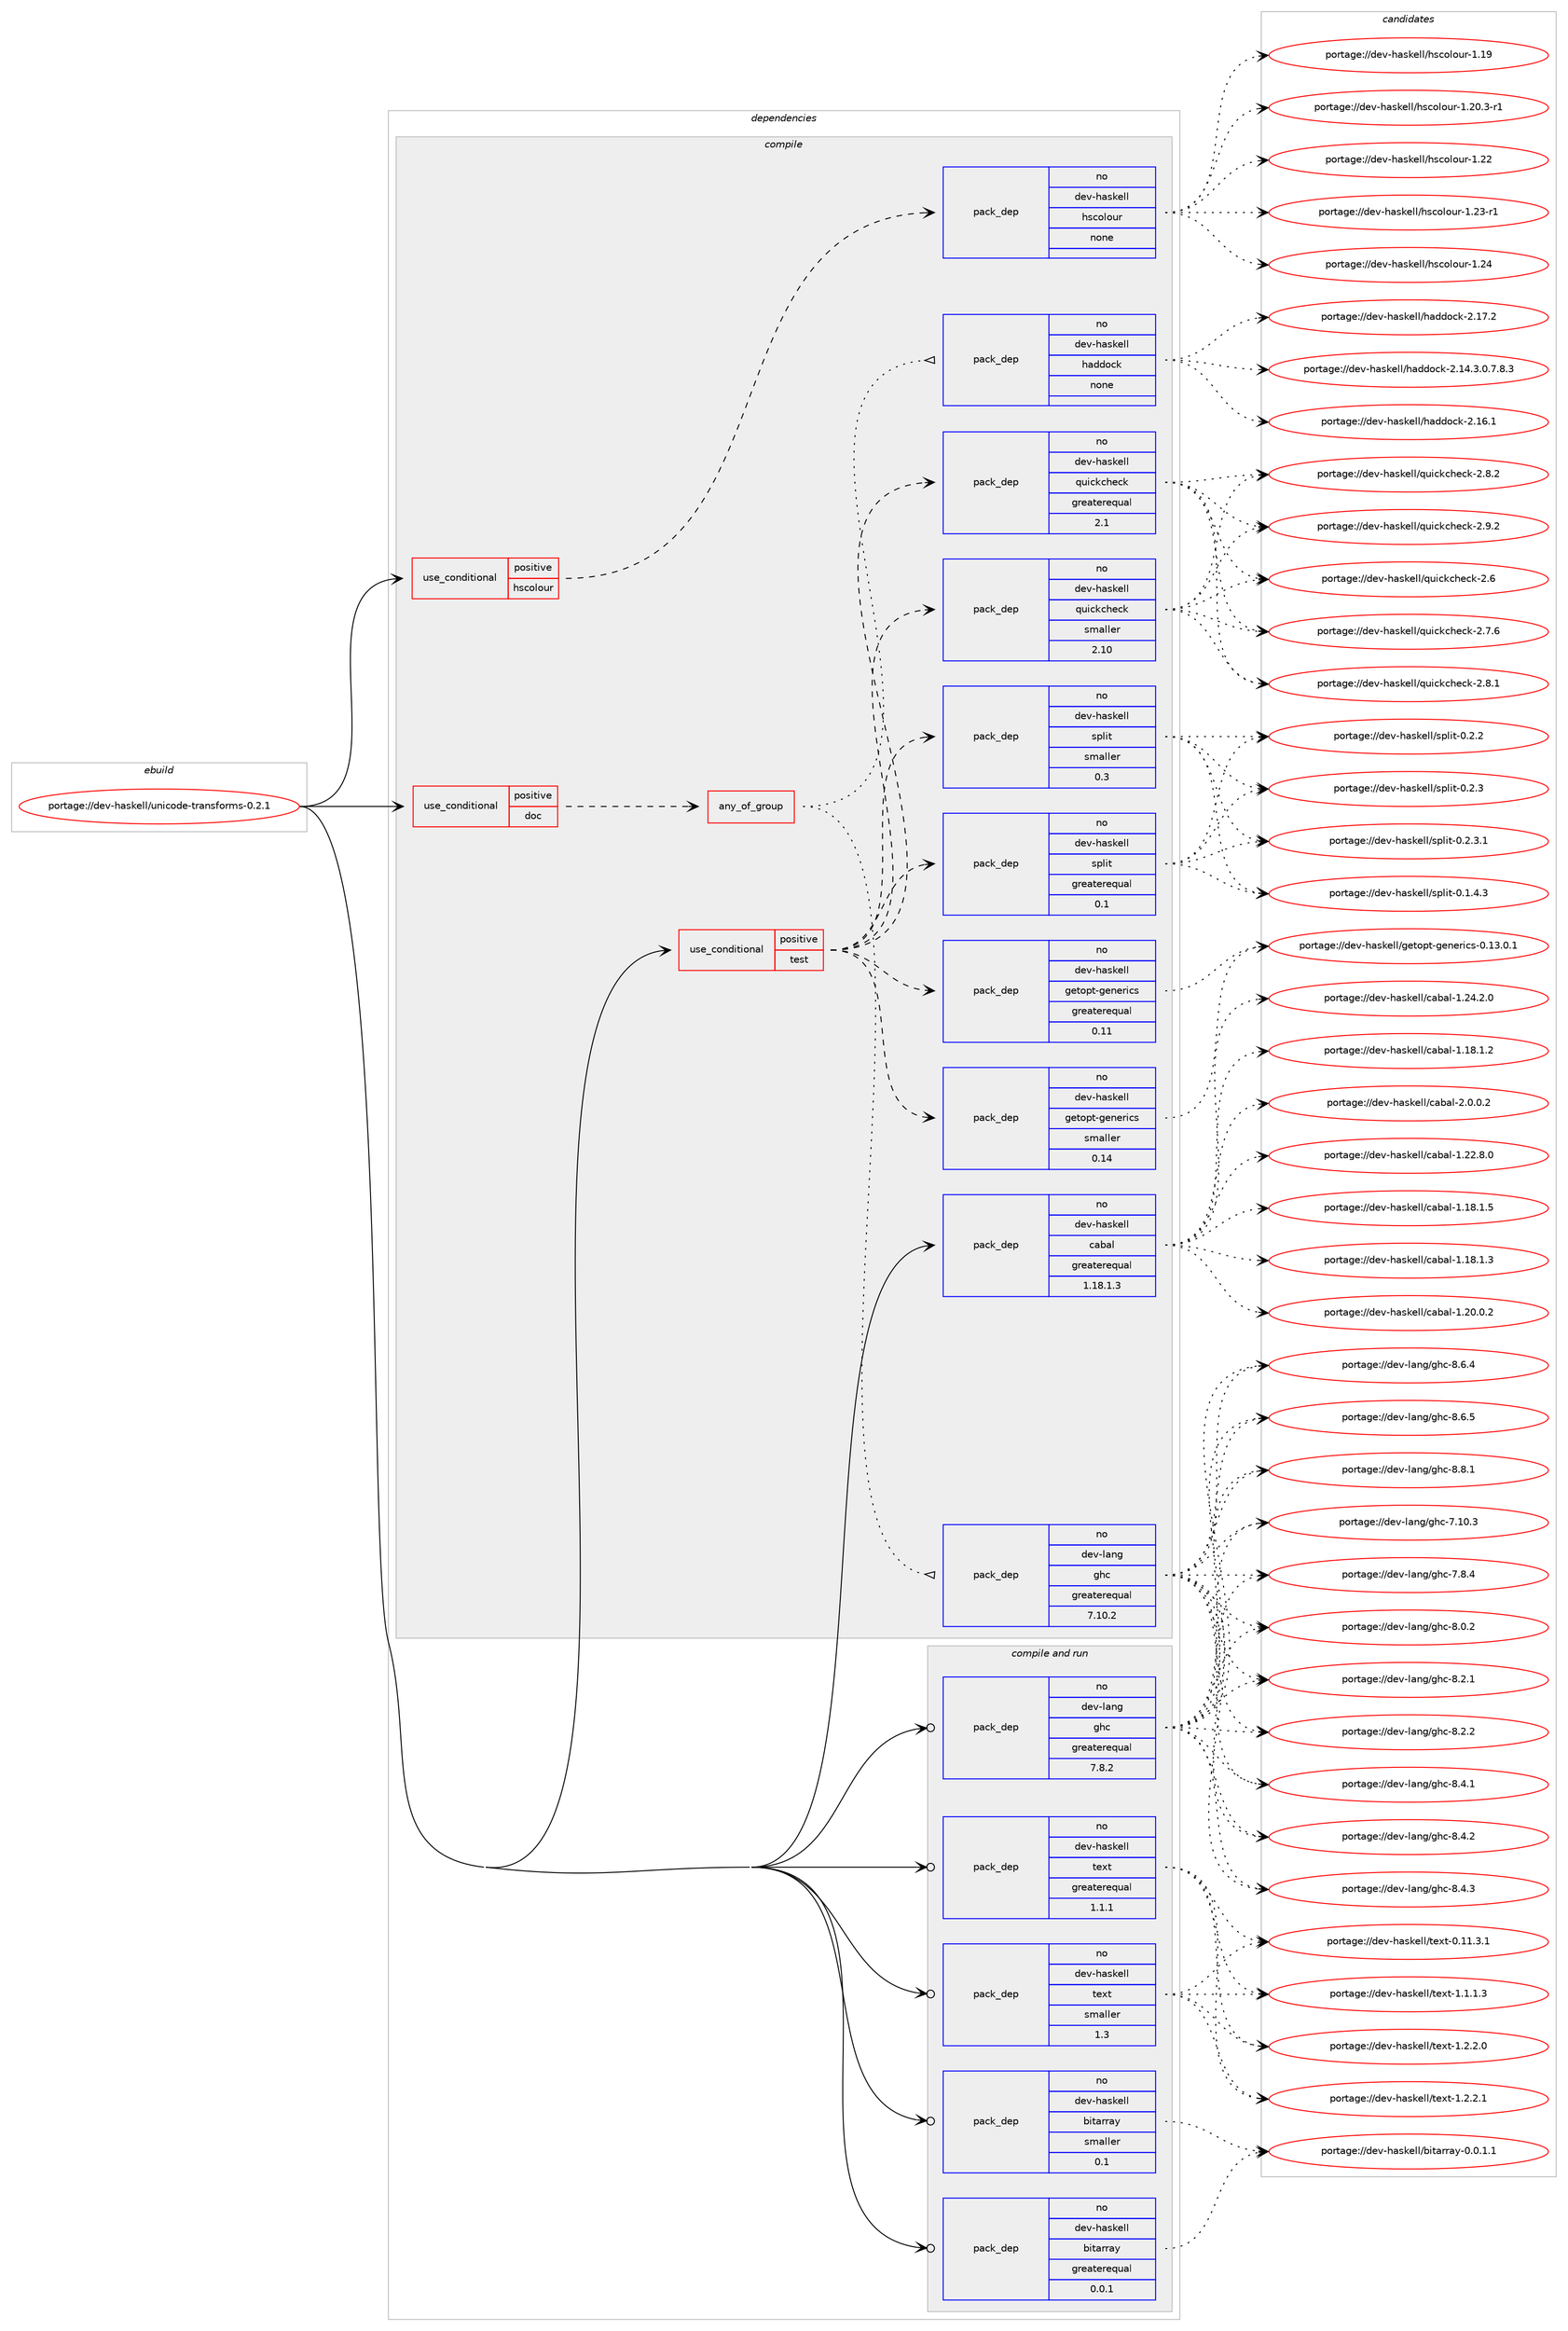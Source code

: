 digraph prolog {

# *************
# Graph options
# *************

newrank=true;
concentrate=true;
compound=true;
graph [rankdir=LR,fontname=Helvetica,fontsize=10,ranksep=1.5];#, ranksep=2.5, nodesep=0.2];
edge  [arrowhead=vee];
node  [fontname=Helvetica,fontsize=10];

# **********
# The ebuild
# **********

subgraph cluster_leftcol {
color=gray;
rank=same;
label=<<i>ebuild</i>>;
id [label="portage://dev-haskell/unicode-transforms-0.2.1", color=red, width=4, href="../dev-haskell/unicode-transforms-0.2.1.svg"];
}

# ****************
# The dependencies
# ****************

subgraph cluster_midcol {
color=gray;
label=<<i>dependencies</i>>;
subgraph cluster_compile {
fillcolor="#eeeeee";
style=filled;
label=<<i>compile</i>>;
subgraph cond17435 {
dependency81827 [label=<<TABLE BORDER="0" CELLBORDER="1" CELLSPACING="0" CELLPADDING="4"><TR><TD ROWSPAN="3" CELLPADDING="10">use_conditional</TD></TR><TR><TD>positive</TD></TR><TR><TD>doc</TD></TR></TABLE>>, shape=none, color=red];
subgraph any2485 {
dependency81828 [label=<<TABLE BORDER="0" CELLBORDER="1" CELLSPACING="0" CELLPADDING="4"><TR><TD CELLPADDING="10">any_of_group</TD></TR></TABLE>>, shape=none, color=red];subgraph pack61848 {
dependency81829 [label=<<TABLE BORDER="0" CELLBORDER="1" CELLSPACING="0" CELLPADDING="4" WIDTH="220"><TR><TD ROWSPAN="6" CELLPADDING="30">pack_dep</TD></TR><TR><TD WIDTH="110">no</TD></TR><TR><TD>dev-haskell</TD></TR><TR><TD>haddock</TD></TR><TR><TD>none</TD></TR><TR><TD></TD></TR></TABLE>>, shape=none, color=blue];
}
dependency81828:e -> dependency81829:w [weight=20,style="dotted",arrowhead="oinv"];
subgraph pack61849 {
dependency81830 [label=<<TABLE BORDER="0" CELLBORDER="1" CELLSPACING="0" CELLPADDING="4" WIDTH="220"><TR><TD ROWSPAN="6" CELLPADDING="30">pack_dep</TD></TR><TR><TD WIDTH="110">no</TD></TR><TR><TD>dev-lang</TD></TR><TR><TD>ghc</TD></TR><TR><TD>greaterequal</TD></TR><TR><TD>7.10.2</TD></TR></TABLE>>, shape=none, color=blue];
}
dependency81828:e -> dependency81830:w [weight=20,style="dotted",arrowhead="oinv"];
}
dependency81827:e -> dependency81828:w [weight=20,style="dashed",arrowhead="vee"];
}
id:e -> dependency81827:w [weight=20,style="solid",arrowhead="vee"];
subgraph cond17436 {
dependency81831 [label=<<TABLE BORDER="0" CELLBORDER="1" CELLSPACING="0" CELLPADDING="4"><TR><TD ROWSPAN="3" CELLPADDING="10">use_conditional</TD></TR><TR><TD>positive</TD></TR><TR><TD>hscolour</TD></TR></TABLE>>, shape=none, color=red];
subgraph pack61850 {
dependency81832 [label=<<TABLE BORDER="0" CELLBORDER="1" CELLSPACING="0" CELLPADDING="4" WIDTH="220"><TR><TD ROWSPAN="6" CELLPADDING="30">pack_dep</TD></TR><TR><TD WIDTH="110">no</TD></TR><TR><TD>dev-haskell</TD></TR><TR><TD>hscolour</TD></TR><TR><TD>none</TD></TR><TR><TD></TD></TR></TABLE>>, shape=none, color=blue];
}
dependency81831:e -> dependency81832:w [weight=20,style="dashed",arrowhead="vee"];
}
id:e -> dependency81831:w [weight=20,style="solid",arrowhead="vee"];
subgraph cond17437 {
dependency81833 [label=<<TABLE BORDER="0" CELLBORDER="1" CELLSPACING="0" CELLPADDING="4"><TR><TD ROWSPAN="3" CELLPADDING="10">use_conditional</TD></TR><TR><TD>positive</TD></TR><TR><TD>test</TD></TR></TABLE>>, shape=none, color=red];
subgraph pack61851 {
dependency81834 [label=<<TABLE BORDER="0" CELLBORDER="1" CELLSPACING="0" CELLPADDING="4" WIDTH="220"><TR><TD ROWSPAN="6" CELLPADDING="30">pack_dep</TD></TR><TR><TD WIDTH="110">no</TD></TR><TR><TD>dev-haskell</TD></TR><TR><TD>getopt-generics</TD></TR><TR><TD>greaterequal</TD></TR><TR><TD>0.11</TD></TR></TABLE>>, shape=none, color=blue];
}
dependency81833:e -> dependency81834:w [weight=20,style="dashed",arrowhead="vee"];
subgraph pack61852 {
dependency81835 [label=<<TABLE BORDER="0" CELLBORDER="1" CELLSPACING="0" CELLPADDING="4" WIDTH="220"><TR><TD ROWSPAN="6" CELLPADDING="30">pack_dep</TD></TR><TR><TD WIDTH="110">no</TD></TR><TR><TD>dev-haskell</TD></TR><TR><TD>getopt-generics</TD></TR><TR><TD>smaller</TD></TR><TR><TD>0.14</TD></TR></TABLE>>, shape=none, color=blue];
}
dependency81833:e -> dependency81835:w [weight=20,style="dashed",arrowhead="vee"];
subgraph pack61853 {
dependency81836 [label=<<TABLE BORDER="0" CELLBORDER="1" CELLSPACING="0" CELLPADDING="4" WIDTH="220"><TR><TD ROWSPAN="6" CELLPADDING="30">pack_dep</TD></TR><TR><TD WIDTH="110">no</TD></TR><TR><TD>dev-haskell</TD></TR><TR><TD>quickcheck</TD></TR><TR><TD>greaterequal</TD></TR><TR><TD>2.1</TD></TR></TABLE>>, shape=none, color=blue];
}
dependency81833:e -> dependency81836:w [weight=20,style="dashed",arrowhead="vee"];
subgraph pack61854 {
dependency81837 [label=<<TABLE BORDER="0" CELLBORDER="1" CELLSPACING="0" CELLPADDING="4" WIDTH="220"><TR><TD ROWSPAN="6" CELLPADDING="30">pack_dep</TD></TR><TR><TD WIDTH="110">no</TD></TR><TR><TD>dev-haskell</TD></TR><TR><TD>quickcheck</TD></TR><TR><TD>smaller</TD></TR><TR><TD>2.10</TD></TR></TABLE>>, shape=none, color=blue];
}
dependency81833:e -> dependency81837:w [weight=20,style="dashed",arrowhead="vee"];
subgraph pack61855 {
dependency81838 [label=<<TABLE BORDER="0" CELLBORDER="1" CELLSPACING="0" CELLPADDING="4" WIDTH="220"><TR><TD ROWSPAN="6" CELLPADDING="30">pack_dep</TD></TR><TR><TD WIDTH="110">no</TD></TR><TR><TD>dev-haskell</TD></TR><TR><TD>split</TD></TR><TR><TD>greaterequal</TD></TR><TR><TD>0.1</TD></TR></TABLE>>, shape=none, color=blue];
}
dependency81833:e -> dependency81838:w [weight=20,style="dashed",arrowhead="vee"];
subgraph pack61856 {
dependency81839 [label=<<TABLE BORDER="0" CELLBORDER="1" CELLSPACING="0" CELLPADDING="4" WIDTH="220"><TR><TD ROWSPAN="6" CELLPADDING="30">pack_dep</TD></TR><TR><TD WIDTH="110">no</TD></TR><TR><TD>dev-haskell</TD></TR><TR><TD>split</TD></TR><TR><TD>smaller</TD></TR><TR><TD>0.3</TD></TR></TABLE>>, shape=none, color=blue];
}
dependency81833:e -> dependency81839:w [weight=20,style="dashed",arrowhead="vee"];
}
id:e -> dependency81833:w [weight=20,style="solid",arrowhead="vee"];
subgraph pack61857 {
dependency81840 [label=<<TABLE BORDER="0" CELLBORDER="1" CELLSPACING="0" CELLPADDING="4" WIDTH="220"><TR><TD ROWSPAN="6" CELLPADDING="30">pack_dep</TD></TR><TR><TD WIDTH="110">no</TD></TR><TR><TD>dev-haskell</TD></TR><TR><TD>cabal</TD></TR><TR><TD>greaterequal</TD></TR><TR><TD>1.18.1.3</TD></TR></TABLE>>, shape=none, color=blue];
}
id:e -> dependency81840:w [weight=20,style="solid",arrowhead="vee"];
}
subgraph cluster_compileandrun {
fillcolor="#eeeeee";
style=filled;
label=<<i>compile and run</i>>;
subgraph pack61858 {
dependency81841 [label=<<TABLE BORDER="0" CELLBORDER="1" CELLSPACING="0" CELLPADDING="4" WIDTH="220"><TR><TD ROWSPAN="6" CELLPADDING="30">pack_dep</TD></TR><TR><TD WIDTH="110">no</TD></TR><TR><TD>dev-haskell</TD></TR><TR><TD>bitarray</TD></TR><TR><TD>greaterequal</TD></TR><TR><TD>0.0.1</TD></TR></TABLE>>, shape=none, color=blue];
}
id:e -> dependency81841:w [weight=20,style="solid",arrowhead="odotvee"];
subgraph pack61859 {
dependency81842 [label=<<TABLE BORDER="0" CELLBORDER="1" CELLSPACING="0" CELLPADDING="4" WIDTH="220"><TR><TD ROWSPAN="6" CELLPADDING="30">pack_dep</TD></TR><TR><TD WIDTH="110">no</TD></TR><TR><TD>dev-haskell</TD></TR><TR><TD>bitarray</TD></TR><TR><TD>smaller</TD></TR><TR><TD>0.1</TD></TR></TABLE>>, shape=none, color=blue];
}
id:e -> dependency81842:w [weight=20,style="solid",arrowhead="odotvee"];
subgraph pack61860 {
dependency81843 [label=<<TABLE BORDER="0" CELLBORDER="1" CELLSPACING="0" CELLPADDING="4" WIDTH="220"><TR><TD ROWSPAN="6" CELLPADDING="30">pack_dep</TD></TR><TR><TD WIDTH="110">no</TD></TR><TR><TD>dev-haskell</TD></TR><TR><TD>text</TD></TR><TR><TD>greaterequal</TD></TR><TR><TD>1.1.1</TD></TR></TABLE>>, shape=none, color=blue];
}
id:e -> dependency81843:w [weight=20,style="solid",arrowhead="odotvee"];
subgraph pack61861 {
dependency81844 [label=<<TABLE BORDER="0" CELLBORDER="1" CELLSPACING="0" CELLPADDING="4" WIDTH="220"><TR><TD ROWSPAN="6" CELLPADDING="30">pack_dep</TD></TR><TR><TD WIDTH="110">no</TD></TR><TR><TD>dev-haskell</TD></TR><TR><TD>text</TD></TR><TR><TD>smaller</TD></TR><TR><TD>1.3</TD></TR></TABLE>>, shape=none, color=blue];
}
id:e -> dependency81844:w [weight=20,style="solid",arrowhead="odotvee"];
subgraph pack61862 {
dependency81845 [label=<<TABLE BORDER="0" CELLBORDER="1" CELLSPACING="0" CELLPADDING="4" WIDTH="220"><TR><TD ROWSPAN="6" CELLPADDING="30">pack_dep</TD></TR><TR><TD WIDTH="110">no</TD></TR><TR><TD>dev-lang</TD></TR><TR><TD>ghc</TD></TR><TR><TD>greaterequal</TD></TR><TR><TD>7.8.2</TD></TR></TABLE>>, shape=none, color=blue];
}
id:e -> dependency81845:w [weight=20,style="solid",arrowhead="odotvee"];
}
subgraph cluster_run {
fillcolor="#eeeeee";
style=filled;
label=<<i>run</i>>;
}
}

# **************
# The candidates
# **************

subgraph cluster_choices {
rank=same;
color=gray;
label=<<i>candidates</i>>;

subgraph choice61848 {
color=black;
nodesep=1;
choiceportage1001011184510497115107101108108471049710010011199107455046495246514648465546564651 [label="portage://dev-haskell/haddock-2.14.3.0.7.8.3", color=red, width=4,href="../dev-haskell/haddock-2.14.3.0.7.8.3.svg"];
choiceportage100101118451049711510710110810847104971001001119910745504649544649 [label="portage://dev-haskell/haddock-2.16.1", color=red, width=4,href="../dev-haskell/haddock-2.16.1.svg"];
choiceportage100101118451049711510710110810847104971001001119910745504649554650 [label="portage://dev-haskell/haddock-2.17.2", color=red, width=4,href="../dev-haskell/haddock-2.17.2.svg"];
dependency81829:e -> choiceportage1001011184510497115107101108108471049710010011199107455046495246514648465546564651:w [style=dotted,weight="100"];
dependency81829:e -> choiceportage100101118451049711510710110810847104971001001119910745504649544649:w [style=dotted,weight="100"];
dependency81829:e -> choiceportage100101118451049711510710110810847104971001001119910745504649554650:w [style=dotted,weight="100"];
}
subgraph choice61849 {
color=black;
nodesep=1;
choiceportage1001011184510897110103471031049945554649484651 [label="portage://dev-lang/ghc-7.10.3", color=red, width=4,href="../dev-lang/ghc-7.10.3.svg"];
choiceportage10010111845108971101034710310499455546564652 [label="portage://dev-lang/ghc-7.8.4", color=red, width=4,href="../dev-lang/ghc-7.8.4.svg"];
choiceportage10010111845108971101034710310499455646484650 [label="portage://dev-lang/ghc-8.0.2", color=red, width=4,href="../dev-lang/ghc-8.0.2.svg"];
choiceportage10010111845108971101034710310499455646504649 [label="portage://dev-lang/ghc-8.2.1", color=red, width=4,href="../dev-lang/ghc-8.2.1.svg"];
choiceportage10010111845108971101034710310499455646504650 [label="portage://dev-lang/ghc-8.2.2", color=red, width=4,href="../dev-lang/ghc-8.2.2.svg"];
choiceportage10010111845108971101034710310499455646524649 [label="portage://dev-lang/ghc-8.4.1", color=red, width=4,href="../dev-lang/ghc-8.4.1.svg"];
choiceportage10010111845108971101034710310499455646524650 [label="portage://dev-lang/ghc-8.4.2", color=red, width=4,href="../dev-lang/ghc-8.4.2.svg"];
choiceportage10010111845108971101034710310499455646524651 [label="portage://dev-lang/ghc-8.4.3", color=red, width=4,href="../dev-lang/ghc-8.4.3.svg"];
choiceportage10010111845108971101034710310499455646544652 [label="portage://dev-lang/ghc-8.6.4", color=red, width=4,href="../dev-lang/ghc-8.6.4.svg"];
choiceportage10010111845108971101034710310499455646544653 [label="portage://dev-lang/ghc-8.6.5", color=red, width=4,href="../dev-lang/ghc-8.6.5.svg"];
choiceportage10010111845108971101034710310499455646564649 [label="portage://dev-lang/ghc-8.8.1", color=red, width=4,href="../dev-lang/ghc-8.8.1.svg"];
dependency81830:e -> choiceportage1001011184510897110103471031049945554649484651:w [style=dotted,weight="100"];
dependency81830:e -> choiceportage10010111845108971101034710310499455546564652:w [style=dotted,weight="100"];
dependency81830:e -> choiceportage10010111845108971101034710310499455646484650:w [style=dotted,weight="100"];
dependency81830:e -> choiceportage10010111845108971101034710310499455646504649:w [style=dotted,weight="100"];
dependency81830:e -> choiceportage10010111845108971101034710310499455646504650:w [style=dotted,weight="100"];
dependency81830:e -> choiceportage10010111845108971101034710310499455646524649:w [style=dotted,weight="100"];
dependency81830:e -> choiceportage10010111845108971101034710310499455646524650:w [style=dotted,weight="100"];
dependency81830:e -> choiceportage10010111845108971101034710310499455646524651:w [style=dotted,weight="100"];
dependency81830:e -> choiceportage10010111845108971101034710310499455646544652:w [style=dotted,weight="100"];
dependency81830:e -> choiceportage10010111845108971101034710310499455646544653:w [style=dotted,weight="100"];
dependency81830:e -> choiceportage10010111845108971101034710310499455646564649:w [style=dotted,weight="100"];
}
subgraph choice61850 {
color=black;
nodesep=1;
choiceportage100101118451049711510710110810847104115991111081111171144549464957 [label="portage://dev-haskell/hscolour-1.19", color=red, width=4,href="../dev-haskell/hscolour-1.19.svg"];
choiceportage10010111845104971151071011081084710411599111108111117114454946504846514511449 [label="portage://dev-haskell/hscolour-1.20.3-r1", color=red, width=4,href="../dev-haskell/hscolour-1.20.3-r1.svg"];
choiceportage100101118451049711510710110810847104115991111081111171144549465050 [label="portage://dev-haskell/hscolour-1.22", color=red, width=4,href="../dev-haskell/hscolour-1.22.svg"];
choiceportage1001011184510497115107101108108471041159911110811111711445494650514511449 [label="portage://dev-haskell/hscolour-1.23-r1", color=red, width=4,href="../dev-haskell/hscolour-1.23-r1.svg"];
choiceportage100101118451049711510710110810847104115991111081111171144549465052 [label="portage://dev-haskell/hscolour-1.24", color=red, width=4,href="../dev-haskell/hscolour-1.24.svg"];
dependency81832:e -> choiceportage100101118451049711510710110810847104115991111081111171144549464957:w [style=dotted,weight="100"];
dependency81832:e -> choiceportage10010111845104971151071011081084710411599111108111117114454946504846514511449:w [style=dotted,weight="100"];
dependency81832:e -> choiceportage100101118451049711510710110810847104115991111081111171144549465050:w [style=dotted,weight="100"];
dependency81832:e -> choiceportage1001011184510497115107101108108471041159911110811111711445494650514511449:w [style=dotted,weight="100"];
dependency81832:e -> choiceportage100101118451049711510710110810847104115991111081111171144549465052:w [style=dotted,weight="100"];
}
subgraph choice61851 {
color=black;
nodesep=1;
choiceportage1001011184510497115107101108108471031011161111121164510310111010111410599115454846495146484649 [label="portage://dev-haskell/getopt-generics-0.13.0.1", color=red, width=4,href="../dev-haskell/getopt-generics-0.13.0.1.svg"];
dependency81834:e -> choiceportage1001011184510497115107101108108471031011161111121164510310111010111410599115454846495146484649:w [style=dotted,weight="100"];
}
subgraph choice61852 {
color=black;
nodesep=1;
choiceportage1001011184510497115107101108108471031011161111121164510310111010111410599115454846495146484649 [label="portage://dev-haskell/getopt-generics-0.13.0.1", color=red, width=4,href="../dev-haskell/getopt-generics-0.13.0.1.svg"];
dependency81835:e -> choiceportage1001011184510497115107101108108471031011161111121164510310111010111410599115454846495146484649:w [style=dotted,weight="100"];
}
subgraph choice61853 {
color=black;
nodesep=1;
choiceportage10010111845104971151071011081084711311710599107991041019910745504654 [label="portage://dev-haskell/quickcheck-2.6", color=red, width=4,href="../dev-haskell/quickcheck-2.6.svg"];
choiceportage100101118451049711510710110810847113117105991079910410199107455046554654 [label="portage://dev-haskell/quickcheck-2.7.6", color=red, width=4,href="../dev-haskell/quickcheck-2.7.6.svg"];
choiceportage100101118451049711510710110810847113117105991079910410199107455046564649 [label="portage://dev-haskell/quickcheck-2.8.1", color=red, width=4,href="../dev-haskell/quickcheck-2.8.1.svg"];
choiceportage100101118451049711510710110810847113117105991079910410199107455046564650 [label="portage://dev-haskell/quickcheck-2.8.2", color=red, width=4,href="../dev-haskell/quickcheck-2.8.2.svg"];
choiceportage100101118451049711510710110810847113117105991079910410199107455046574650 [label="portage://dev-haskell/quickcheck-2.9.2", color=red, width=4,href="../dev-haskell/quickcheck-2.9.2.svg"];
dependency81836:e -> choiceportage10010111845104971151071011081084711311710599107991041019910745504654:w [style=dotted,weight="100"];
dependency81836:e -> choiceportage100101118451049711510710110810847113117105991079910410199107455046554654:w [style=dotted,weight="100"];
dependency81836:e -> choiceportage100101118451049711510710110810847113117105991079910410199107455046564649:w [style=dotted,weight="100"];
dependency81836:e -> choiceportage100101118451049711510710110810847113117105991079910410199107455046564650:w [style=dotted,weight="100"];
dependency81836:e -> choiceportage100101118451049711510710110810847113117105991079910410199107455046574650:w [style=dotted,weight="100"];
}
subgraph choice61854 {
color=black;
nodesep=1;
choiceportage10010111845104971151071011081084711311710599107991041019910745504654 [label="portage://dev-haskell/quickcheck-2.6", color=red, width=4,href="../dev-haskell/quickcheck-2.6.svg"];
choiceportage100101118451049711510710110810847113117105991079910410199107455046554654 [label="portage://dev-haskell/quickcheck-2.7.6", color=red, width=4,href="../dev-haskell/quickcheck-2.7.6.svg"];
choiceportage100101118451049711510710110810847113117105991079910410199107455046564649 [label="portage://dev-haskell/quickcheck-2.8.1", color=red, width=4,href="../dev-haskell/quickcheck-2.8.1.svg"];
choiceportage100101118451049711510710110810847113117105991079910410199107455046564650 [label="portage://dev-haskell/quickcheck-2.8.2", color=red, width=4,href="../dev-haskell/quickcheck-2.8.2.svg"];
choiceportage100101118451049711510710110810847113117105991079910410199107455046574650 [label="portage://dev-haskell/quickcheck-2.9.2", color=red, width=4,href="../dev-haskell/quickcheck-2.9.2.svg"];
dependency81837:e -> choiceportage10010111845104971151071011081084711311710599107991041019910745504654:w [style=dotted,weight="100"];
dependency81837:e -> choiceportage100101118451049711510710110810847113117105991079910410199107455046554654:w [style=dotted,weight="100"];
dependency81837:e -> choiceportage100101118451049711510710110810847113117105991079910410199107455046564649:w [style=dotted,weight="100"];
dependency81837:e -> choiceportage100101118451049711510710110810847113117105991079910410199107455046564650:w [style=dotted,weight="100"];
dependency81837:e -> choiceportage100101118451049711510710110810847113117105991079910410199107455046574650:w [style=dotted,weight="100"];
}
subgraph choice61855 {
color=black;
nodesep=1;
choiceportage1001011184510497115107101108108471151121081051164548464946524651 [label="portage://dev-haskell/split-0.1.4.3", color=red, width=4,href="../dev-haskell/split-0.1.4.3.svg"];
choiceportage100101118451049711510710110810847115112108105116454846504650 [label="portage://dev-haskell/split-0.2.2", color=red, width=4,href="../dev-haskell/split-0.2.2.svg"];
choiceportage100101118451049711510710110810847115112108105116454846504651 [label="portage://dev-haskell/split-0.2.3", color=red, width=4,href="../dev-haskell/split-0.2.3.svg"];
choiceportage1001011184510497115107101108108471151121081051164548465046514649 [label="portage://dev-haskell/split-0.2.3.1", color=red, width=4,href="../dev-haskell/split-0.2.3.1.svg"];
dependency81838:e -> choiceportage1001011184510497115107101108108471151121081051164548464946524651:w [style=dotted,weight="100"];
dependency81838:e -> choiceportage100101118451049711510710110810847115112108105116454846504650:w [style=dotted,weight="100"];
dependency81838:e -> choiceportage100101118451049711510710110810847115112108105116454846504651:w [style=dotted,weight="100"];
dependency81838:e -> choiceportage1001011184510497115107101108108471151121081051164548465046514649:w [style=dotted,weight="100"];
}
subgraph choice61856 {
color=black;
nodesep=1;
choiceportage1001011184510497115107101108108471151121081051164548464946524651 [label="portage://dev-haskell/split-0.1.4.3", color=red, width=4,href="../dev-haskell/split-0.1.4.3.svg"];
choiceportage100101118451049711510710110810847115112108105116454846504650 [label="portage://dev-haskell/split-0.2.2", color=red, width=4,href="../dev-haskell/split-0.2.2.svg"];
choiceportage100101118451049711510710110810847115112108105116454846504651 [label="portage://dev-haskell/split-0.2.3", color=red, width=4,href="../dev-haskell/split-0.2.3.svg"];
choiceportage1001011184510497115107101108108471151121081051164548465046514649 [label="portage://dev-haskell/split-0.2.3.1", color=red, width=4,href="../dev-haskell/split-0.2.3.1.svg"];
dependency81839:e -> choiceportage1001011184510497115107101108108471151121081051164548464946524651:w [style=dotted,weight="100"];
dependency81839:e -> choiceportage100101118451049711510710110810847115112108105116454846504650:w [style=dotted,weight="100"];
dependency81839:e -> choiceportage100101118451049711510710110810847115112108105116454846504651:w [style=dotted,weight="100"];
dependency81839:e -> choiceportage1001011184510497115107101108108471151121081051164548465046514649:w [style=dotted,weight="100"];
}
subgraph choice61857 {
color=black;
nodesep=1;
choiceportage10010111845104971151071011081084799979897108454946495646494650 [label="portage://dev-haskell/cabal-1.18.1.2", color=red, width=4,href="../dev-haskell/cabal-1.18.1.2.svg"];
choiceportage10010111845104971151071011081084799979897108454946495646494651 [label="portage://dev-haskell/cabal-1.18.1.3", color=red, width=4,href="../dev-haskell/cabal-1.18.1.3.svg"];
choiceportage10010111845104971151071011081084799979897108454946495646494653 [label="portage://dev-haskell/cabal-1.18.1.5", color=red, width=4,href="../dev-haskell/cabal-1.18.1.5.svg"];
choiceportage10010111845104971151071011081084799979897108454946504846484650 [label="portage://dev-haskell/cabal-1.20.0.2", color=red, width=4,href="../dev-haskell/cabal-1.20.0.2.svg"];
choiceportage10010111845104971151071011081084799979897108454946505046564648 [label="portage://dev-haskell/cabal-1.22.8.0", color=red, width=4,href="../dev-haskell/cabal-1.22.8.0.svg"];
choiceportage10010111845104971151071011081084799979897108454946505246504648 [label="portage://dev-haskell/cabal-1.24.2.0", color=red, width=4,href="../dev-haskell/cabal-1.24.2.0.svg"];
choiceportage100101118451049711510710110810847999798971084550464846484650 [label="portage://dev-haskell/cabal-2.0.0.2", color=red, width=4,href="../dev-haskell/cabal-2.0.0.2.svg"];
dependency81840:e -> choiceportage10010111845104971151071011081084799979897108454946495646494650:w [style=dotted,weight="100"];
dependency81840:e -> choiceportage10010111845104971151071011081084799979897108454946495646494651:w [style=dotted,weight="100"];
dependency81840:e -> choiceportage10010111845104971151071011081084799979897108454946495646494653:w [style=dotted,weight="100"];
dependency81840:e -> choiceportage10010111845104971151071011081084799979897108454946504846484650:w [style=dotted,weight="100"];
dependency81840:e -> choiceportage10010111845104971151071011081084799979897108454946505046564648:w [style=dotted,weight="100"];
dependency81840:e -> choiceportage10010111845104971151071011081084799979897108454946505246504648:w [style=dotted,weight="100"];
dependency81840:e -> choiceportage100101118451049711510710110810847999798971084550464846484650:w [style=dotted,weight="100"];
}
subgraph choice61858 {
color=black;
nodesep=1;
choiceportage1001011184510497115107101108108479810511697114114971214548464846494649 [label="portage://dev-haskell/bitarray-0.0.1.1", color=red, width=4,href="../dev-haskell/bitarray-0.0.1.1.svg"];
dependency81841:e -> choiceportage1001011184510497115107101108108479810511697114114971214548464846494649:w [style=dotted,weight="100"];
}
subgraph choice61859 {
color=black;
nodesep=1;
choiceportage1001011184510497115107101108108479810511697114114971214548464846494649 [label="portage://dev-haskell/bitarray-0.0.1.1", color=red, width=4,href="../dev-haskell/bitarray-0.0.1.1.svg"];
dependency81842:e -> choiceportage1001011184510497115107101108108479810511697114114971214548464846494649:w [style=dotted,weight="100"];
}
subgraph choice61860 {
color=black;
nodesep=1;
choiceportage100101118451049711510710110810847116101120116454846494946514649 [label="portage://dev-haskell/text-0.11.3.1", color=red, width=4,href="../dev-haskell/text-0.11.3.1.svg"];
choiceportage1001011184510497115107101108108471161011201164549464946494651 [label="portage://dev-haskell/text-1.1.1.3", color=red, width=4,href="../dev-haskell/text-1.1.1.3.svg"];
choiceportage1001011184510497115107101108108471161011201164549465046504648 [label="portage://dev-haskell/text-1.2.2.0", color=red, width=4,href="../dev-haskell/text-1.2.2.0.svg"];
choiceportage1001011184510497115107101108108471161011201164549465046504649 [label="portage://dev-haskell/text-1.2.2.1", color=red, width=4,href="../dev-haskell/text-1.2.2.1.svg"];
dependency81843:e -> choiceportage100101118451049711510710110810847116101120116454846494946514649:w [style=dotted,weight="100"];
dependency81843:e -> choiceportage1001011184510497115107101108108471161011201164549464946494651:w [style=dotted,weight="100"];
dependency81843:e -> choiceportage1001011184510497115107101108108471161011201164549465046504648:w [style=dotted,weight="100"];
dependency81843:e -> choiceportage1001011184510497115107101108108471161011201164549465046504649:w [style=dotted,weight="100"];
}
subgraph choice61861 {
color=black;
nodesep=1;
choiceportage100101118451049711510710110810847116101120116454846494946514649 [label="portage://dev-haskell/text-0.11.3.1", color=red, width=4,href="../dev-haskell/text-0.11.3.1.svg"];
choiceportage1001011184510497115107101108108471161011201164549464946494651 [label="portage://dev-haskell/text-1.1.1.3", color=red, width=4,href="../dev-haskell/text-1.1.1.3.svg"];
choiceportage1001011184510497115107101108108471161011201164549465046504648 [label="portage://dev-haskell/text-1.2.2.0", color=red, width=4,href="../dev-haskell/text-1.2.2.0.svg"];
choiceportage1001011184510497115107101108108471161011201164549465046504649 [label="portage://dev-haskell/text-1.2.2.1", color=red, width=4,href="../dev-haskell/text-1.2.2.1.svg"];
dependency81844:e -> choiceportage100101118451049711510710110810847116101120116454846494946514649:w [style=dotted,weight="100"];
dependency81844:e -> choiceportage1001011184510497115107101108108471161011201164549464946494651:w [style=dotted,weight="100"];
dependency81844:e -> choiceportage1001011184510497115107101108108471161011201164549465046504648:w [style=dotted,weight="100"];
dependency81844:e -> choiceportage1001011184510497115107101108108471161011201164549465046504649:w [style=dotted,weight="100"];
}
subgraph choice61862 {
color=black;
nodesep=1;
choiceportage1001011184510897110103471031049945554649484651 [label="portage://dev-lang/ghc-7.10.3", color=red, width=4,href="../dev-lang/ghc-7.10.3.svg"];
choiceportage10010111845108971101034710310499455546564652 [label="portage://dev-lang/ghc-7.8.4", color=red, width=4,href="../dev-lang/ghc-7.8.4.svg"];
choiceportage10010111845108971101034710310499455646484650 [label="portage://dev-lang/ghc-8.0.2", color=red, width=4,href="../dev-lang/ghc-8.0.2.svg"];
choiceportage10010111845108971101034710310499455646504649 [label="portage://dev-lang/ghc-8.2.1", color=red, width=4,href="../dev-lang/ghc-8.2.1.svg"];
choiceportage10010111845108971101034710310499455646504650 [label="portage://dev-lang/ghc-8.2.2", color=red, width=4,href="../dev-lang/ghc-8.2.2.svg"];
choiceportage10010111845108971101034710310499455646524649 [label="portage://dev-lang/ghc-8.4.1", color=red, width=4,href="../dev-lang/ghc-8.4.1.svg"];
choiceportage10010111845108971101034710310499455646524650 [label="portage://dev-lang/ghc-8.4.2", color=red, width=4,href="../dev-lang/ghc-8.4.2.svg"];
choiceportage10010111845108971101034710310499455646524651 [label="portage://dev-lang/ghc-8.4.3", color=red, width=4,href="../dev-lang/ghc-8.4.3.svg"];
choiceportage10010111845108971101034710310499455646544652 [label="portage://dev-lang/ghc-8.6.4", color=red, width=4,href="../dev-lang/ghc-8.6.4.svg"];
choiceportage10010111845108971101034710310499455646544653 [label="portage://dev-lang/ghc-8.6.5", color=red, width=4,href="../dev-lang/ghc-8.6.5.svg"];
choiceportage10010111845108971101034710310499455646564649 [label="portage://dev-lang/ghc-8.8.1", color=red, width=4,href="../dev-lang/ghc-8.8.1.svg"];
dependency81845:e -> choiceportage1001011184510897110103471031049945554649484651:w [style=dotted,weight="100"];
dependency81845:e -> choiceportage10010111845108971101034710310499455546564652:w [style=dotted,weight="100"];
dependency81845:e -> choiceportage10010111845108971101034710310499455646484650:w [style=dotted,weight="100"];
dependency81845:e -> choiceportage10010111845108971101034710310499455646504649:w [style=dotted,weight="100"];
dependency81845:e -> choiceportage10010111845108971101034710310499455646504650:w [style=dotted,weight="100"];
dependency81845:e -> choiceportage10010111845108971101034710310499455646524649:w [style=dotted,weight="100"];
dependency81845:e -> choiceportage10010111845108971101034710310499455646524650:w [style=dotted,weight="100"];
dependency81845:e -> choiceportage10010111845108971101034710310499455646524651:w [style=dotted,weight="100"];
dependency81845:e -> choiceportage10010111845108971101034710310499455646544652:w [style=dotted,weight="100"];
dependency81845:e -> choiceportage10010111845108971101034710310499455646544653:w [style=dotted,weight="100"];
dependency81845:e -> choiceportage10010111845108971101034710310499455646564649:w [style=dotted,weight="100"];
}
}

}
